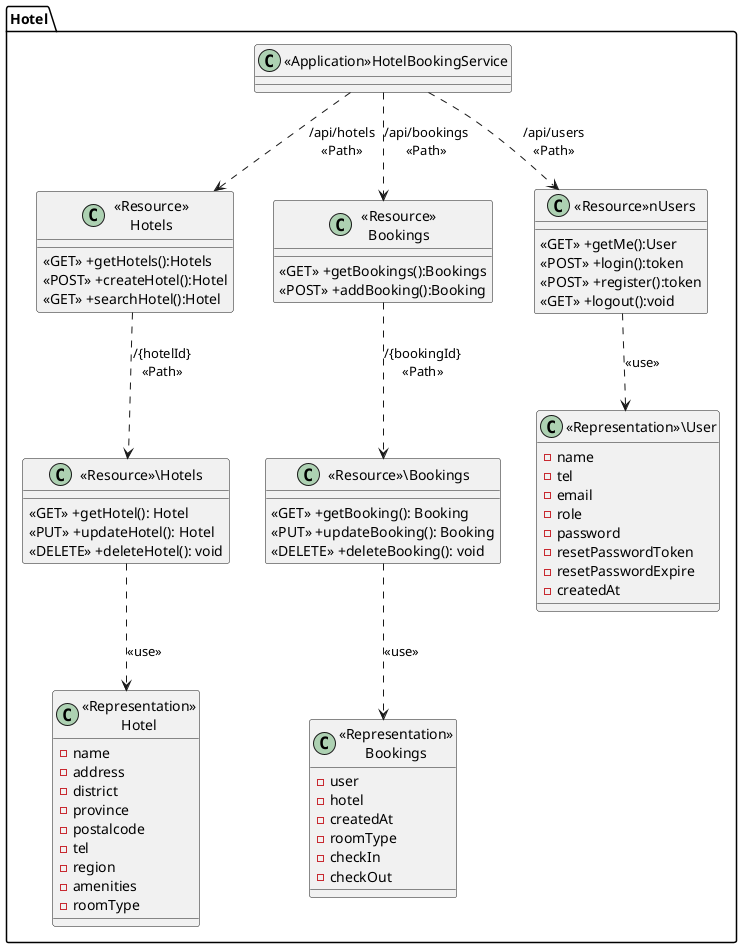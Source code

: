 @startuml
top to bottom direction
package "Hotel"{
    class "<<Application>>HotelBookingService" as HotelBookingService{}

    class "<<Resource>>\nHotels" as ResourceHotels{
        <<GET>> +getHotels():Hotels
        <<POST>> +createHotel():Hotel
        <<GET>> +searchHotel():Hotel
    }

    class "<<Resource>>\Hotels" as ResourceHotel {
        <<GET>> +getHotel(): Hotel
        <<PUT>> +updateHotel(): Hotel
        <<DELETE>> +deleteHotel(): void
    }

    class "<<Representation>>\nHotel" as RepresentationHotel {
    -name
    -address
    -district
    -province
    -postalcode
    -tel
    -region
    -amenities
    -roomType
    }

    class "<<Resource>>\nBookings" as ResourceBookings{
        <<GET>> +getBookings():Bookings
        <<POST>> +addBooking():Booking
    }

    class "<<Resource>>\Bookings" as ResourceBooking {
        <<GET>> +getBooking(): Booking
        <<PUT>> +updateBooking(): Booking
        <<DELETE>> +deleteBooking(): void
    }
    
    class "<<Representation>>\nBookings" as RepresentationBooking {
    -user
    -hotel
    -createdAt
    -roomType
    -checkIn
    -checkOut
    }

    class "<<Resource>>nUsers" as ResourceUsers{
        <<GET>> +getMe():User
        <<POST>> +login():token
        <<POST>> +register():token
        <<GET>> +logout():void

    }

    class "<<Representation>>\User" as RepresentationUser {
    -name
    -tel
    -email
    -role
    -password
    -resetPasswordToken
    -resetPasswordExpire
    -createdAt
    }

}

HotelBookingService ..> ResourceHotels:"/api/hotels\n<<Path>>"
HotelBookingService ..> ResourceBookings:"/api/bookings\n<<Path>>"
HotelBookingService ..> ResourceUsers:"/api/users\n<<Path>>"

ResourceHotels ..> ResourceHotel: "/{hotelId}\n<<Path>>"
ResourceHotel ..> RepresentationHotel: "<<use>>"

ResourceBookings ..> ResourceBooking: "/{bookingId}\n<<Path>>"
ResourceBooking ..> RepresentationBooking: "<<use>>"

ResourceUsers ..> RepresentationUser: "<<use>>"
@enduml


